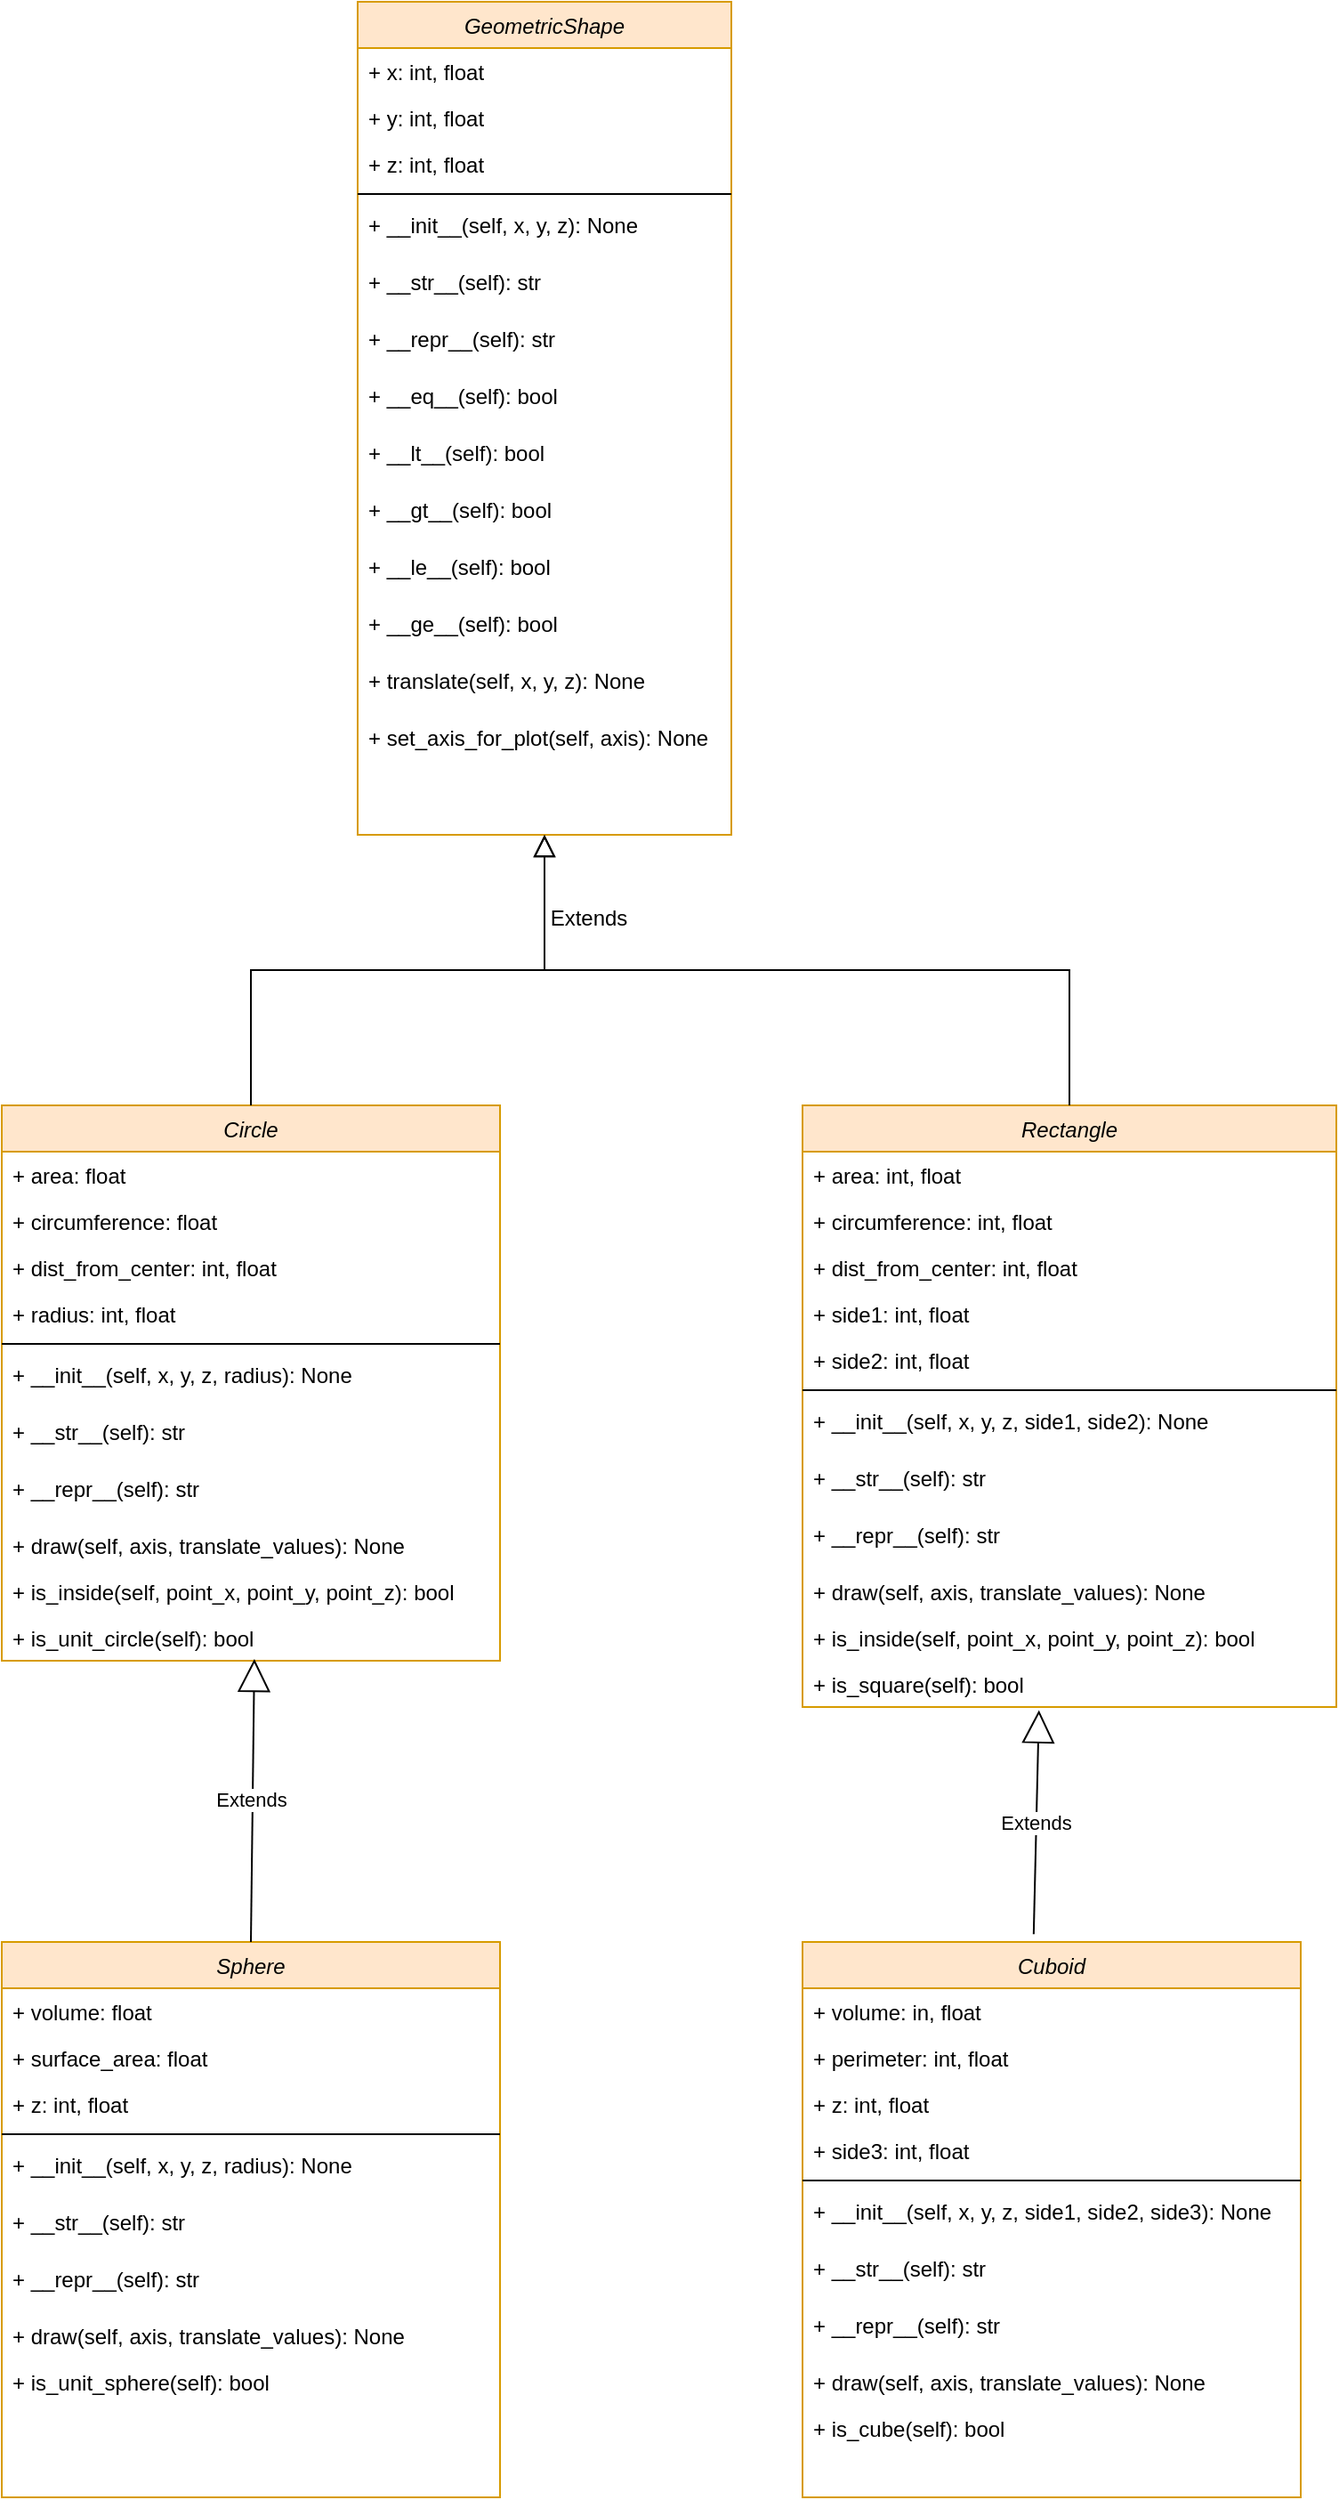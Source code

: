 <mxfile version="22.0.4" type="device">
  <diagram id="C5RBs43oDa-KdzZeNtuy" name="Page-1">
    <mxGraphModel dx="1426" dy="793" grid="1" gridSize="10" guides="1" tooltips="1" connect="1" arrows="1" fold="1" page="1" pageScale="1" pageWidth="1169" pageHeight="1654" math="0" shadow="0">
      <root>
        <mxCell id="WIyWlLk6GJQsqaUBKTNV-0" />
        <mxCell id="WIyWlLk6GJQsqaUBKTNV-1" parent="WIyWlLk6GJQsqaUBKTNV-0" />
        <mxCell id="zkfFHV4jXpPFQw0GAbJ--0" value="GeometricShape" style="swimlane;fontStyle=2;align=center;verticalAlign=top;childLayout=stackLayout;horizontal=1;startSize=26;horizontalStack=0;resizeParent=1;resizeLast=0;collapsible=1;marginBottom=0;rounded=0;shadow=0;strokeWidth=1;fillColor=#ffe6cc;strokeColor=#d79b00;" parent="WIyWlLk6GJQsqaUBKTNV-1" vertex="1">
          <mxGeometry x="220" y="30" width="210" height="468" as="geometry">
            <mxRectangle x="230" y="140" width="160" height="26" as="alternateBounds" />
          </mxGeometry>
        </mxCell>
        <mxCell id="zkfFHV4jXpPFQw0GAbJ--3" value="+ x: int, float" style="text;align=left;verticalAlign=top;spacingLeft=4;spacingRight=4;overflow=hidden;rotatable=0;points=[[0,0.5],[1,0.5]];portConstraint=eastwest;rounded=0;shadow=0;html=0;" parent="zkfFHV4jXpPFQw0GAbJ--0" vertex="1">
          <mxGeometry y="26" width="210" height="26" as="geometry" />
        </mxCell>
        <mxCell id="u4Y1HY7b1NIIL3r_6syR-1" value="+ y: int, float" style="text;align=left;verticalAlign=top;spacingLeft=4;spacingRight=4;overflow=hidden;rotatable=0;points=[[0,0.5],[1,0.5]];portConstraint=eastwest;rounded=0;shadow=0;html=0;" parent="zkfFHV4jXpPFQw0GAbJ--0" vertex="1">
          <mxGeometry y="52" width="210" height="26" as="geometry" />
        </mxCell>
        <mxCell id="lsDUSn2yR7S3He7OAhc6-8" value="+ z: int, float" style="text;align=left;verticalAlign=top;spacingLeft=4;spacingRight=4;overflow=hidden;rotatable=0;points=[[0,0.5],[1,0.5]];portConstraint=eastwest;rounded=0;shadow=0;html=0;" parent="zkfFHV4jXpPFQw0GAbJ--0" vertex="1">
          <mxGeometry y="78" width="210" height="26" as="geometry" />
        </mxCell>
        <mxCell id="zkfFHV4jXpPFQw0GAbJ--4" value="" style="line;html=1;strokeWidth=1;align=left;verticalAlign=middle;spacingTop=-1;spacingLeft=3;spacingRight=3;rotatable=0;labelPosition=right;points=[];portConstraint=eastwest;" parent="zkfFHV4jXpPFQw0GAbJ--0" vertex="1">
          <mxGeometry y="104" width="210" height="8" as="geometry" />
        </mxCell>
        <mxCell id="lsDUSn2yR7S3He7OAhc6-9" value="+ __init__(self, x, y, z): None" style="text;align=left;verticalAlign=top;spacingLeft=4;spacingRight=4;overflow=hidden;rotatable=0;points=[[0,0.5],[1,0.5]];portConstraint=eastwest;" parent="zkfFHV4jXpPFQw0GAbJ--0" vertex="1">
          <mxGeometry y="112" width="210" height="32" as="geometry" />
        </mxCell>
        <mxCell id="lsDUSn2yR7S3He7OAhc6-18" value="+ __str__(self): str" style="text;align=left;verticalAlign=top;spacingLeft=4;spacingRight=4;overflow=hidden;rotatable=0;points=[[0,0.5],[1,0.5]];portConstraint=eastwest;" parent="zkfFHV4jXpPFQw0GAbJ--0" vertex="1">
          <mxGeometry y="144" width="210" height="32" as="geometry" />
        </mxCell>
        <mxCell id="lsDUSn2yR7S3He7OAhc6-10" value="+ __repr__(self): str" style="text;align=left;verticalAlign=top;spacingLeft=4;spacingRight=4;overflow=hidden;rotatable=0;points=[[0,0.5],[1,0.5]];portConstraint=eastwest;" parent="zkfFHV4jXpPFQw0GAbJ--0" vertex="1">
          <mxGeometry y="176" width="210" height="32" as="geometry" />
        </mxCell>
        <mxCell id="lsDUSn2yR7S3He7OAhc6-11" value="+ __eq__(self): bool" style="text;align=left;verticalAlign=top;spacingLeft=4;spacingRight=4;overflow=hidden;rotatable=0;points=[[0,0.5],[1,0.5]];portConstraint=eastwest;" parent="zkfFHV4jXpPFQw0GAbJ--0" vertex="1">
          <mxGeometry y="208" width="210" height="32" as="geometry" />
        </mxCell>
        <mxCell id="lsDUSn2yR7S3He7OAhc6-14" value="+ __lt__(self): bool" style="text;align=left;verticalAlign=top;spacingLeft=4;spacingRight=4;overflow=hidden;rotatable=0;points=[[0,0.5],[1,0.5]];portConstraint=eastwest;" parent="zkfFHV4jXpPFQw0GAbJ--0" vertex="1">
          <mxGeometry y="240" width="210" height="32" as="geometry" />
        </mxCell>
        <mxCell id="lsDUSn2yR7S3He7OAhc6-12" value="+ __gt__(self): bool" style="text;align=left;verticalAlign=top;spacingLeft=4;spacingRight=4;overflow=hidden;rotatable=0;points=[[0,0.5],[1,0.5]];portConstraint=eastwest;" parent="zkfFHV4jXpPFQw0GAbJ--0" vertex="1">
          <mxGeometry y="272" width="210" height="32" as="geometry" />
        </mxCell>
        <mxCell id="lsDUSn2yR7S3He7OAhc6-13" value="+ __le__(self): bool" style="text;align=left;verticalAlign=top;spacingLeft=4;spacingRight=4;overflow=hidden;rotatable=0;points=[[0,0.5],[1,0.5]];portConstraint=eastwest;" parent="zkfFHV4jXpPFQw0GAbJ--0" vertex="1">
          <mxGeometry y="304" width="210" height="32" as="geometry" />
        </mxCell>
        <mxCell id="lsDUSn2yR7S3He7OAhc6-16" value="+ __ge__(self): bool" style="text;align=left;verticalAlign=top;spacingLeft=4;spacingRight=4;overflow=hidden;rotatable=0;points=[[0,0.5],[1,0.5]];portConstraint=eastwest;" parent="zkfFHV4jXpPFQw0GAbJ--0" vertex="1">
          <mxGeometry y="336" width="210" height="32" as="geometry" />
        </mxCell>
        <mxCell id="lsDUSn2yR7S3He7OAhc6-15" value="+ translate(self, x, y, z): None " style="text;align=left;verticalAlign=top;spacingLeft=4;spacingRight=4;overflow=hidden;rotatable=0;points=[[0,0.5],[1,0.5]];portConstraint=eastwest;" parent="zkfFHV4jXpPFQw0GAbJ--0" vertex="1">
          <mxGeometry y="368" width="210" height="32" as="geometry" />
        </mxCell>
        <mxCell id="zkfFHV4jXpPFQw0GAbJ--5" value="+ set_axis_for_plot(self, axis): None" style="text;align=left;verticalAlign=top;spacingLeft=4;spacingRight=4;overflow=hidden;rotatable=0;points=[[0,0.5],[1,0.5]];portConstraint=eastwest;" parent="zkfFHV4jXpPFQw0GAbJ--0" vertex="1">
          <mxGeometry y="400" width="210" height="32" as="geometry" />
        </mxCell>
        <mxCell id="zkfFHV4jXpPFQw0GAbJ--6" value="Circle" style="swimlane;fontStyle=2;align=center;verticalAlign=top;childLayout=stackLayout;horizontal=1;startSize=26;horizontalStack=0;resizeParent=1;resizeLast=0;collapsible=1;marginBottom=0;rounded=0;shadow=0;strokeWidth=1;fillColor=#ffe6cc;strokeColor=#d79b00;" parent="WIyWlLk6GJQsqaUBKTNV-1" vertex="1">
          <mxGeometry x="20" y="650" width="280" height="312" as="geometry">
            <mxRectangle x="130" y="380" width="160" height="26" as="alternateBounds" />
          </mxGeometry>
        </mxCell>
        <mxCell id="lsDUSn2yR7S3He7OAhc6-0" value="+ area: float" style="text;align=left;verticalAlign=top;spacingLeft=4;spacingRight=4;overflow=hidden;rotatable=0;points=[[0,0.5],[1,0.5]];portConstraint=eastwest;" parent="zkfFHV4jXpPFQw0GAbJ--6" vertex="1">
          <mxGeometry y="26" width="280" height="26" as="geometry" />
        </mxCell>
        <mxCell id="lsDUSn2yR7S3He7OAhc6-25" value="+ circumference: float" style="text;align=left;verticalAlign=top;spacingLeft=4;spacingRight=4;overflow=hidden;rotatable=0;points=[[0,0.5],[1,0.5]];portConstraint=eastwest;rounded=0;shadow=0;html=0;" parent="zkfFHV4jXpPFQw0GAbJ--6" vertex="1">
          <mxGeometry y="52" width="280" height="26" as="geometry" />
        </mxCell>
        <mxCell id="lsDUSn2yR7S3He7OAhc6-26" value="+ dist_from_center: int, float" style="text;align=left;verticalAlign=top;spacingLeft=4;spacingRight=4;overflow=hidden;rotatable=0;points=[[0,0.5],[1,0.5]];portConstraint=eastwest;rounded=0;shadow=0;html=0;" parent="zkfFHV4jXpPFQw0GAbJ--6" vertex="1">
          <mxGeometry y="78" width="280" height="26" as="geometry" />
        </mxCell>
        <mxCell id="zkfFHV4jXpPFQw0GAbJ--2" value="+ radius: int, float" style="text;align=left;verticalAlign=top;spacingLeft=4;spacingRight=4;overflow=hidden;rotatable=0;points=[[0,0.5],[1,0.5]];portConstraint=eastwest;rounded=0;shadow=0;html=0;" parent="zkfFHV4jXpPFQw0GAbJ--6" vertex="1">
          <mxGeometry y="104" width="280" height="26" as="geometry" />
        </mxCell>
        <mxCell id="zkfFHV4jXpPFQw0GAbJ--9" value="" style="line;html=1;strokeWidth=1;align=left;verticalAlign=middle;spacingTop=-1;spacingLeft=3;spacingRight=3;rotatable=0;labelPosition=right;points=[];portConstraint=eastwest;" parent="zkfFHV4jXpPFQw0GAbJ--6" vertex="1">
          <mxGeometry y="130" width="280" height="8" as="geometry" />
        </mxCell>
        <mxCell id="lsDUSn2yR7S3He7OAhc6-20" value="+ __init__(self, x, y, z, radius): None" style="text;align=left;verticalAlign=top;spacingLeft=4;spacingRight=4;overflow=hidden;rotatable=0;points=[[0,0.5],[1,0.5]];portConstraint=eastwest;" parent="zkfFHV4jXpPFQw0GAbJ--6" vertex="1">
          <mxGeometry y="138" width="280" height="32" as="geometry" />
        </mxCell>
        <mxCell id="lsDUSn2yR7S3He7OAhc6-21" value="+ __str__(self): str" style="text;align=left;verticalAlign=top;spacingLeft=4;spacingRight=4;overflow=hidden;rotatable=0;points=[[0,0.5],[1,0.5]];portConstraint=eastwest;" parent="zkfFHV4jXpPFQw0GAbJ--6" vertex="1">
          <mxGeometry y="170" width="280" height="32" as="geometry" />
        </mxCell>
        <mxCell id="lsDUSn2yR7S3He7OAhc6-22" value="+ __repr__(self): str" style="text;align=left;verticalAlign=top;spacingLeft=4;spacingRight=4;overflow=hidden;rotatable=0;points=[[0,0.5],[1,0.5]];portConstraint=eastwest;" parent="zkfFHV4jXpPFQw0GAbJ--6" vertex="1">
          <mxGeometry y="202" width="280" height="32" as="geometry" />
        </mxCell>
        <mxCell id="lsDUSn2yR7S3He7OAhc6-3" value="+ draw(self, axis, translate_values): None" style="text;align=left;verticalAlign=top;spacingLeft=4;spacingRight=4;overflow=hidden;rotatable=0;points=[[0,0.5],[1,0.5]];portConstraint=eastwest;" parent="zkfFHV4jXpPFQw0GAbJ--6" vertex="1">
          <mxGeometry y="234" width="280" height="26" as="geometry" />
        </mxCell>
        <mxCell id="lsDUSn2yR7S3He7OAhc6-5" value="+ is_inside(self, point_x, point_y, point_z): bool" style="text;align=left;verticalAlign=top;spacingLeft=4;spacingRight=4;overflow=hidden;rotatable=0;points=[[0,0.5],[1,0.5]];portConstraint=eastwest;" parent="zkfFHV4jXpPFQw0GAbJ--6" vertex="1">
          <mxGeometry y="260" width="280" height="26" as="geometry" />
        </mxCell>
        <mxCell id="u4Y1HY7b1NIIL3r_6syR-3" value="+ is_unit_circle(self): bool" style="text;align=left;verticalAlign=top;spacingLeft=4;spacingRight=4;overflow=hidden;rotatable=0;points=[[0,0.5],[1,0.5]];portConstraint=eastwest;" parent="zkfFHV4jXpPFQw0GAbJ--6" vertex="1">
          <mxGeometry y="286" width="280" height="26" as="geometry" />
        </mxCell>
        <mxCell id="zkfFHV4jXpPFQw0GAbJ--12" value="" style="endArrow=block;endSize=10;endFill=0;shadow=0;strokeWidth=1;rounded=0;edgeStyle=elbowEdgeStyle;elbow=vertical;" parent="WIyWlLk6GJQsqaUBKTNV-1" source="zkfFHV4jXpPFQw0GAbJ--6" target="zkfFHV4jXpPFQw0GAbJ--0" edge="1">
          <mxGeometry width="160" relative="1" as="geometry">
            <mxPoint x="200" y="203" as="sourcePoint" />
            <mxPoint x="200" y="203" as="targetPoint" />
          </mxGeometry>
        </mxCell>
        <mxCell id="zkfFHV4jXpPFQw0GAbJ--13" value="Rectangle" style="swimlane;fontStyle=2;align=center;verticalAlign=top;childLayout=stackLayout;horizontal=1;startSize=26;horizontalStack=0;resizeParent=1;resizeLast=0;collapsible=1;marginBottom=0;rounded=0;shadow=0;strokeWidth=1;fillColor=#ffe6cc;strokeColor=#d79b00;" parent="WIyWlLk6GJQsqaUBKTNV-1" vertex="1">
          <mxGeometry x="470" y="650" width="300" height="338" as="geometry">
            <mxRectangle x="340" y="380" width="170" height="26" as="alternateBounds" />
          </mxGeometry>
        </mxCell>
        <mxCell id="lsDUSn2yR7S3He7OAhc6-1" value="+ area: int, float" style="text;align=left;verticalAlign=top;spacingLeft=4;spacingRight=4;overflow=hidden;rotatable=0;points=[[0,0.5],[1,0.5]];portConstraint=eastwest;" parent="zkfFHV4jXpPFQw0GAbJ--13" vertex="1">
          <mxGeometry y="26" width="300" height="26" as="geometry" />
        </mxCell>
        <mxCell id="lsDUSn2yR7S3He7OAhc6-2" value="+ circumference: int, float" style="text;align=left;verticalAlign=top;spacingLeft=4;spacingRight=4;overflow=hidden;rotatable=0;points=[[0,0.5],[1,0.5]];portConstraint=eastwest;rounded=0;shadow=0;html=0;" parent="zkfFHV4jXpPFQw0GAbJ--13" vertex="1">
          <mxGeometry y="52" width="300" height="26" as="geometry" />
        </mxCell>
        <mxCell id="lsDUSn2yR7S3He7OAhc6-28" value="+ dist_from_center: int, float" style="text;align=left;verticalAlign=top;spacingLeft=4;spacingRight=4;overflow=hidden;rotatable=0;points=[[0,0.5],[1,0.5]];portConstraint=eastwest;rounded=0;shadow=0;html=0;" parent="zkfFHV4jXpPFQw0GAbJ--13" vertex="1">
          <mxGeometry y="78" width="300" height="26" as="geometry" />
        </mxCell>
        <mxCell id="lsDUSn2yR7S3He7OAhc6-27" value="+ side1: int, float" style="text;align=left;verticalAlign=top;spacingLeft=4;spacingRight=4;overflow=hidden;rotatable=0;points=[[0,0.5],[1,0.5]];portConstraint=eastwest;rounded=0;shadow=0;html=0;" parent="zkfFHV4jXpPFQw0GAbJ--13" vertex="1">
          <mxGeometry y="104" width="300" height="26" as="geometry" />
        </mxCell>
        <mxCell id="lsDUSn2yR7S3He7OAhc6-29" value="+ side2: int, float" style="text;align=left;verticalAlign=top;spacingLeft=4;spacingRight=4;overflow=hidden;rotatable=0;points=[[0,0.5],[1,0.5]];portConstraint=eastwest;rounded=0;shadow=0;html=0;" parent="zkfFHV4jXpPFQw0GAbJ--13" vertex="1">
          <mxGeometry y="130" width="300" height="26" as="geometry" />
        </mxCell>
        <mxCell id="zkfFHV4jXpPFQw0GAbJ--15" value="" style="line;html=1;strokeWidth=1;align=left;verticalAlign=middle;spacingTop=-1;spacingLeft=3;spacingRight=3;rotatable=0;labelPosition=right;points=[];portConstraint=eastwest;" parent="zkfFHV4jXpPFQw0GAbJ--13" vertex="1">
          <mxGeometry y="156" width="300" height="8" as="geometry" />
        </mxCell>
        <mxCell id="lsDUSn2yR7S3He7OAhc6-23" value="+ __init__(self, x, y, z, side1, side2): None" style="text;align=left;verticalAlign=top;spacingLeft=4;spacingRight=4;overflow=hidden;rotatable=0;points=[[0,0.5],[1,0.5]];portConstraint=eastwest;" parent="zkfFHV4jXpPFQw0GAbJ--13" vertex="1">
          <mxGeometry y="164" width="300" height="32" as="geometry" />
        </mxCell>
        <mxCell id="lsDUSn2yR7S3He7OAhc6-24" value="+ __str__(self): str" style="text;align=left;verticalAlign=top;spacingLeft=4;spacingRight=4;overflow=hidden;rotatable=0;points=[[0,0.5],[1,0.5]];portConstraint=eastwest;" parent="zkfFHV4jXpPFQw0GAbJ--13" vertex="1">
          <mxGeometry y="196" width="300" height="32" as="geometry" />
        </mxCell>
        <mxCell id="lsDUSn2yR7S3He7OAhc6-19" value="+ __repr__(self): str" style="text;align=left;verticalAlign=top;spacingLeft=4;spacingRight=4;overflow=hidden;rotatable=0;points=[[0,0.5],[1,0.5]];portConstraint=eastwest;" parent="zkfFHV4jXpPFQw0GAbJ--13" vertex="1">
          <mxGeometry y="228" width="300" height="32" as="geometry" />
        </mxCell>
        <mxCell id="lsDUSn2yR7S3He7OAhc6-4" value="+ draw(self, axis, translate_values): None" style="text;align=left;verticalAlign=top;spacingLeft=4;spacingRight=4;overflow=hidden;rotatable=0;points=[[0,0.5],[1,0.5]];portConstraint=eastwest;" parent="zkfFHV4jXpPFQw0GAbJ--13" vertex="1">
          <mxGeometry y="260" width="300" height="26" as="geometry" />
        </mxCell>
        <mxCell id="lsDUSn2yR7S3He7OAhc6-6" value="+ is_inside(self, point_x, point_y, point_z): bool" style="text;align=left;verticalAlign=top;spacingLeft=4;spacingRight=4;overflow=hidden;rotatable=0;points=[[0,0.5],[1,0.5]];portConstraint=eastwest;" parent="zkfFHV4jXpPFQw0GAbJ--13" vertex="1">
          <mxGeometry y="286" width="300" height="26" as="geometry" />
        </mxCell>
        <mxCell id="lsDUSn2yR7S3He7OAhc6-7" value="+ is_square(self): bool" style="text;align=left;verticalAlign=top;spacingLeft=4;spacingRight=4;overflow=hidden;rotatable=0;points=[[0,0.5],[1,0.5]];portConstraint=eastwest;" parent="zkfFHV4jXpPFQw0GAbJ--13" vertex="1">
          <mxGeometry y="312" width="300" height="26" as="geometry" />
        </mxCell>
        <mxCell id="zkfFHV4jXpPFQw0GAbJ--16" value="" style="endArrow=block;endSize=10;endFill=0;shadow=0;strokeWidth=1;rounded=0;edgeStyle=elbowEdgeStyle;elbow=vertical;" parent="WIyWlLk6GJQsqaUBKTNV-1" source="zkfFHV4jXpPFQw0GAbJ--13" target="zkfFHV4jXpPFQw0GAbJ--0" edge="1">
          <mxGeometry width="160" relative="1" as="geometry">
            <mxPoint x="210" y="373" as="sourcePoint" />
            <mxPoint x="310" y="271" as="targetPoint" />
          </mxGeometry>
        </mxCell>
        <mxCell id="h55iYx_eXgVu-ZeRNtDe-0" value="Sphere" style="swimlane;fontStyle=2;align=center;verticalAlign=top;childLayout=stackLayout;horizontal=1;startSize=26;horizontalStack=0;resizeParent=1;resizeLast=0;collapsible=1;marginBottom=0;rounded=0;shadow=0;strokeWidth=1;fillColor=#ffe6cc;strokeColor=#d79b00;" parent="WIyWlLk6GJQsqaUBKTNV-1" vertex="1">
          <mxGeometry x="20" y="1120" width="280" height="312" as="geometry">
            <mxRectangle x="130" y="380" width="160" height="26" as="alternateBounds" />
          </mxGeometry>
        </mxCell>
        <mxCell id="h55iYx_eXgVu-ZeRNtDe-1" value="+ volume: float" style="text;align=left;verticalAlign=top;spacingLeft=4;spacingRight=4;overflow=hidden;rotatable=0;points=[[0,0.5],[1,0.5]];portConstraint=eastwest;" parent="h55iYx_eXgVu-ZeRNtDe-0" vertex="1">
          <mxGeometry y="26" width="280" height="26" as="geometry" />
        </mxCell>
        <mxCell id="h55iYx_eXgVu-ZeRNtDe-2" value="+ surface_area: float" style="text;align=left;verticalAlign=top;spacingLeft=4;spacingRight=4;overflow=hidden;rotatable=0;points=[[0,0.5],[1,0.5]];portConstraint=eastwest;rounded=0;shadow=0;html=0;" parent="h55iYx_eXgVu-ZeRNtDe-0" vertex="1">
          <mxGeometry y="52" width="280" height="26" as="geometry" />
        </mxCell>
        <mxCell id="h55iYx_eXgVu-ZeRNtDe-3" value="+ z: int, float" style="text;align=left;verticalAlign=top;spacingLeft=4;spacingRight=4;overflow=hidden;rotatable=0;points=[[0,0.5],[1,0.5]];portConstraint=eastwest;rounded=0;shadow=0;html=0;" parent="h55iYx_eXgVu-ZeRNtDe-0" vertex="1">
          <mxGeometry y="78" width="280" height="26" as="geometry" />
        </mxCell>
        <mxCell id="h55iYx_eXgVu-ZeRNtDe-5" value="" style="line;html=1;strokeWidth=1;align=left;verticalAlign=middle;spacingTop=-1;spacingLeft=3;spacingRight=3;rotatable=0;labelPosition=right;points=[];portConstraint=eastwest;" parent="h55iYx_eXgVu-ZeRNtDe-0" vertex="1">
          <mxGeometry y="104" width="280" height="8" as="geometry" />
        </mxCell>
        <mxCell id="h55iYx_eXgVu-ZeRNtDe-6" value="+ __init__(self, x, y, z, radius): None" style="text;align=left;verticalAlign=top;spacingLeft=4;spacingRight=4;overflow=hidden;rotatable=0;points=[[0,0.5],[1,0.5]];portConstraint=eastwest;" parent="h55iYx_eXgVu-ZeRNtDe-0" vertex="1">
          <mxGeometry y="112" width="280" height="32" as="geometry" />
        </mxCell>
        <mxCell id="h55iYx_eXgVu-ZeRNtDe-7" value="+ __str__(self): str" style="text;align=left;verticalAlign=top;spacingLeft=4;spacingRight=4;overflow=hidden;rotatable=0;points=[[0,0.5],[1,0.5]];portConstraint=eastwest;" parent="h55iYx_eXgVu-ZeRNtDe-0" vertex="1">
          <mxGeometry y="144" width="280" height="32" as="geometry" />
        </mxCell>
        <mxCell id="h55iYx_eXgVu-ZeRNtDe-8" value="+ __repr__(self): str" style="text;align=left;verticalAlign=top;spacingLeft=4;spacingRight=4;overflow=hidden;rotatable=0;points=[[0,0.5],[1,0.5]];portConstraint=eastwest;" parent="h55iYx_eXgVu-ZeRNtDe-0" vertex="1">
          <mxGeometry y="176" width="280" height="32" as="geometry" />
        </mxCell>
        <mxCell id="h55iYx_eXgVu-ZeRNtDe-9" value="+ draw(self, axis, translate_values): None" style="text;align=left;verticalAlign=top;spacingLeft=4;spacingRight=4;overflow=hidden;rotatable=0;points=[[0,0.5],[1,0.5]];portConstraint=eastwest;" parent="h55iYx_eXgVu-ZeRNtDe-0" vertex="1">
          <mxGeometry y="208" width="280" height="26" as="geometry" />
        </mxCell>
        <mxCell id="h55iYx_eXgVu-ZeRNtDe-11" value="+ is_unit_sphere(self): bool" style="text;align=left;verticalAlign=top;spacingLeft=4;spacingRight=4;overflow=hidden;rotatable=0;points=[[0,0.5],[1,0.5]];portConstraint=eastwest;" parent="h55iYx_eXgVu-ZeRNtDe-0" vertex="1">
          <mxGeometry y="234" width="280" height="26" as="geometry" />
        </mxCell>
        <mxCell id="h55iYx_eXgVu-ZeRNtDe-12" value="Cuboid" style="swimlane;fontStyle=2;align=center;verticalAlign=top;childLayout=stackLayout;horizontal=1;startSize=26;horizontalStack=0;resizeParent=1;resizeLast=0;collapsible=1;marginBottom=0;rounded=0;shadow=0;strokeWidth=1;fillColor=#ffe6cc;strokeColor=#d79b00;" parent="WIyWlLk6GJQsqaUBKTNV-1" vertex="1">
          <mxGeometry x="470" y="1120" width="280" height="312" as="geometry">
            <mxRectangle x="130" y="380" width="160" height="26" as="alternateBounds" />
          </mxGeometry>
        </mxCell>
        <mxCell id="h55iYx_eXgVu-ZeRNtDe-13" value="+ volume: in, float" style="text;align=left;verticalAlign=top;spacingLeft=4;spacingRight=4;overflow=hidden;rotatable=0;points=[[0,0.5],[1,0.5]];portConstraint=eastwest;" parent="h55iYx_eXgVu-ZeRNtDe-12" vertex="1">
          <mxGeometry y="26" width="280" height="26" as="geometry" />
        </mxCell>
        <mxCell id="h55iYx_eXgVu-ZeRNtDe-14" value="+ perimeter: int, float" style="text;align=left;verticalAlign=top;spacingLeft=4;spacingRight=4;overflow=hidden;rotatable=0;points=[[0,0.5],[1,0.5]];portConstraint=eastwest;rounded=0;shadow=0;html=0;" parent="h55iYx_eXgVu-ZeRNtDe-12" vertex="1">
          <mxGeometry y="52" width="280" height="26" as="geometry" />
        </mxCell>
        <mxCell id="h55iYx_eXgVu-ZeRNtDe-15" value="+ z: int, float" style="text;align=left;verticalAlign=top;spacingLeft=4;spacingRight=4;overflow=hidden;rotatable=0;points=[[0,0.5],[1,0.5]];portConstraint=eastwest;rounded=0;shadow=0;html=0;" parent="h55iYx_eXgVu-ZeRNtDe-12" vertex="1">
          <mxGeometry y="78" width="280" height="26" as="geometry" />
        </mxCell>
        <mxCell id="h55iYx_eXgVu-ZeRNtDe-22" value="+ side3: int, float" style="text;align=left;verticalAlign=top;spacingLeft=4;spacingRight=4;overflow=hidden;rotatable=0;points=[[0,0.5],[1,0.5]];portConstraint=eastwest;rounded=0;shadow=0;html=0;" parent="h55iYx_eXgVu-ZeRNtDe-12" vertex="1">
          <mxGeometry y="104" width="280" height="26" as="geometry" />
        </mxCell>
        <mxCell id="h55iYx_eXgVu-ZeRNtDe-16" value="" style="line;html=1;strokeWidth=1;align=left;verticalAlign=middle;spacingTop=-1;spacingLeft=3;spacingRight=3;rotatable=0;labelPosition=right;points=[];portConstraint=eastwest;" parent="h55iYx_eXgVu-ZeRNtDe-12" vertex="1">
          <mxGeometry y="130" width="280" height="8" as="geometry" />
        </mxCell>
        <mxCell id="h55iYx_eXgVu-ZeRNtDe-17" value="+ __init__(self, x, y, z, side1, side2, side3): None" style="text;align=left;verticalAlign=top;spacingLeft=4;spacingRight=4;overflow=hidden;rotatable=0;points=[[0,0.5],[1,0.5]];portConstraint=eastwest;" parent="h55iYx_eXgVu-ZeRNtDe-12" vertex="1">
          <mxGeometry y="138" width="280" height="32" as="geometry" />
        </mxCell>
        <mxCell id="h55iYx_eXgVu-ZeRNtDe-18" value="+ __str__(self): str" style="text;align=left;verticalAlign=top;spacingLeft=4;spacingRight=4;overflow=hidden;rotatable=0;points=[[0,0.5],[1,0.5]];portConstraint=eastwest;" parent="h55iYx_eXgVu-ZeRNtDe-12" vertex="1">
          <mxGeometry y="170" width="280" height="32" as="geometry" />
        </mxCell>
        <mxCell id="h55iYx_eXgVu-ZeRNtDe-19" value="+ __repr__(self): str" style="text;align=left;verticalAlign=top;spacingLeft=4;spacingRight=4;overflow=hidden;rotatable=0;points=[[0,0.5],[1,0.5]];portConstraint=eastwest;" parent="h55iYx_eXgVu-ZeRNtDe-12" vertex="1">
          <mxGeometry y="202" width="280" height="32" as="geometry" />
        </mxCell>
        <mxCell id="h55iYx_eXgVu-ZeRNtDe-20" value="+ draw(self, axis, translate_values): None" style="text;align=left;verticalAlign=top;spacingLeft=4;spacingRight=4;overflow=hidden;rotatable=0;points=[[0,0.5],[1,0.5]];portConstraint=eastwest;" parent="h55iYx_eXgVu-ZeRNtDe-12" vertex="1">
          <mxGeometry y="234" width="280" height="26" as="geometry" />
        </mxCell>
        <mxCell id="h55iYx_eXgVu-ZeRNtDe-21" value="+ is_cube(self): bool" style="text;align=left;verticalAlign=top;spacingLeft=4;spacingRight=4;overflow=hidden;rotatable=0;points=[[0,0.5],[1,0.5]];portConstraint=eastwest;" parent="h55iYx_eXgVu-ZeRNtDe-12" vertex="1">
          <mxGeometry y="260" width="280" height="26" as="geometry" />
        </mxCell>
        <mxCell id="h55iYx_eXgVu-ZeRNtDe-23" value="Extends" style="endArrow=block;endSize=16;endFill=0;html=1;rounded=0;entryX=0.507;entryY=0.962;entryDx=0;entryDy=0;entryPerimeter=0;exitX=0.5;exitY=0;exitDx=0;exitDy=0;" parent="WIyWlLk6GJQsqaUBKTNV-1" source="h55iYx_eXgVu-ZeRNtDe-0" target="u4Y1HY7b1NIIL3r_6syR-3" edge="1">
          <mxGeometry x="0.006" y="1" width="160" relative="1" as="geometry">
            <mxPoint x="80" y="1050" as="sourcePoint" />
            <mxPoint x="240" y="1050" as="targetPoint" />
            <mxPoint as="offset" />
          </mxGeometry>
        </mxCell>
        <mxCell id="h55iYx_eXgVu-ZeRNtDe-24" value="Extends" style="endArrow=block;endSize=16;endFill=0;html=1;rounded=0;entryX=0.443;entryY=1.069;entryDx=0;entryDy=0;entryPerimeter=0;exitX=0.464;exitY=-0.014;exitDx=0;exitDy=0;exitPerimeter=0;" parent="WIyWlLk6GJQsqaUBKTNV-1" source="h55iYx_eXgVu-ZeRNtDe-12" target="lsDUSn2yR7S3He7OAhc6-7" edge="1">
          <mxGeometry width="160" relative="1" as="geometry">
            <mxPoint x="530" y="1050" as="sourcePoint" />
            <mxPoint x="690" y="1050" as="targetPoint" />
          </mxGeometry>
        </mxCell>
        <mxCell id="h55iYx_eXgVu-ZeRNtDe-25" value="Extends" style="text;html=1;strokeColor=none;fillColor=none;align=center;verticalAlign=middle;whiteSpace=wrap;rounded=0;" parent="WIyWlLk6GJQsqaUBKTNV-1" vertex="1">
          <mxGeometry x="320" y="530" width="60" height="30" as="geometry" />
        </mxCell>
      </root>
    </mxGraphModel>
  </diagram>
</mxfile>
